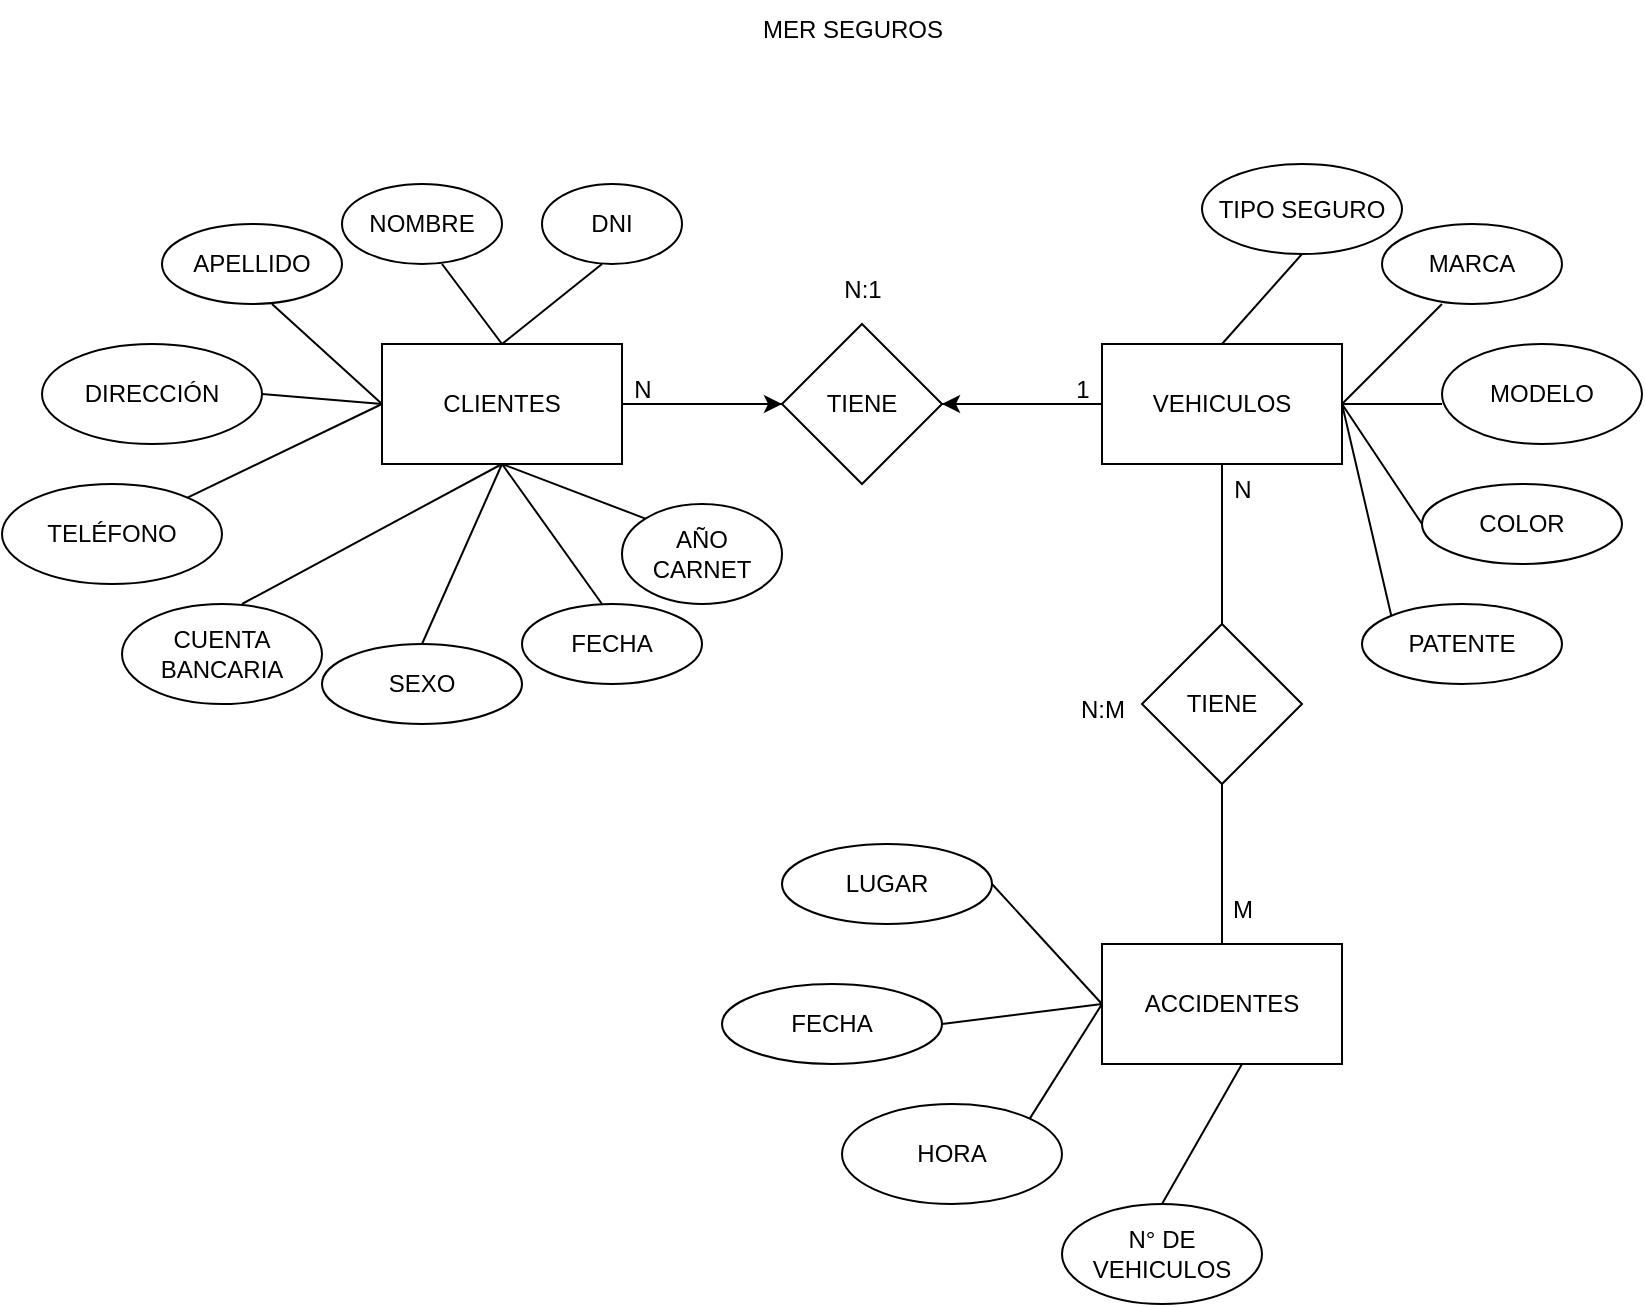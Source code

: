 <mxfile version="24.7.8">
  <diagram id="R2lEEEUBdFMjLlhIrx00" name="Page-1">
    <mxGraphModel dx="1311" dy="666" grid="1" gridSize="10" guides="1" tooltips="1" connect="1" arrows="1" fold="1" page="1" pageScale="1" pageWidth="850" pageHeight="1100" math="0" shadow="0" extFonts="Permanent Marker^https://fonts.googleapis.com/css?family=Permanent+Marker">
      <root>
        <mxCell id="0" />
        <mxCell id="1" parent="0" />
        <mxCell id="lOytO4HlHZrH74gaFgHl-54" value="" style="edgeStyle=orthogonalEdgeStyle;rounded=0;orthogonalLoop=1;jettySize=auto;html=1;" edge="1" parent="1" source="lOytO4HlHZrH74gaFgHl-1" target="lOytO4HlHZrH74gaFgHl-2">
          <mxGeometry relative="1" as="geometry" />
        </mxCell>
        <mxCell id="lOytO4HlHZrH74gaFgHl-1" value="CLIENTES" style="rounded=0;whiteSpace=wrap;html=1;" vertex="1" parent="1">
          <mxGeometry x="210" y="270" width="120" height="60" as="geometry" />
        </mxCell>
        <mxCell id="lOytO4HlHZrH74gaFgHl-2" value="TIENE" style="rhombus;whiteSpace=wrap;html=1;" vertex="1" parent="1">
          <mxGeometry x="410" y="260" width="80" height="80" as="geometry" />
        </mxCell>
        <mxCell id="lOytO4HlHZrH74gaFgHl-56" value="" style="edgeStyle=orthogonalEdgeStyle;rounded=0;orthogonalLoop=1;jettySize=auto;html=1;" edge="1" parent="1" source="lOytO4HlHZrH74gaFgHl-9" target="lOytO4HlHZrH74gaFgHl-2">
          <mxGeometry relative="1" as="geometry" />
        </mxCell>
        <mxCell id="lOytO4HlHZrH74gaFgHl-9" value="VEHICULOS" style="rounded=0;whiteSpace=wrap;html=1;" vertex="1" parent="1">
          <mxGeometry x="570" y="270" width="120" height="60" as="geometry" />
        </mxCell>
        <mxCell id="lOytO4HlHZrH74gaFgHl-10" value="TIENE" style="rhombus;whiteSpace=wrap;html=1;" vertex="1" parent="1">
          <mxGeometry x="590" y="410" width="80" height="80" as="geometry" />
        </mxCell>
        <mxCell id="lOytO4HlHZrH74gaFgHl-11" value="ACCIDENTES" style="rounded=0;whiteSpace=wrap;html=1;" vertex="1" parent="1">
          <mxGeometry x="570" y="570" width="120" height="60" as="geometry" />
        </mxCell>
        <mxCell id="lOytO4HlHZrH74gaFgHl-12" value="" style="endArrow=none;html=1;rounded=0;" edge="1" parent="1" source="lOytO4HlHZrH74gaFgHl-11">
          <mxGeometry width="50" height="50" relative="1" as="geometry">
            <mxPoint x="580" y="540" as="sourcePoint" />
            <mxPoint x="630" y="490" as="targetPoint" />
          </mxGeometry>
        </mxCell>
        <mxCell id="lOytO4HlHZrH74gaFgHl-13" value="" style="endArrow=none;html=1;rounded=0;entryX=0.5;entryY=1;entryDx=0;entryDy=0;" edge="1" parent="1" target="lOytO4HlHZrH74gaFgHl-9">
          <mxGeometry width="50" height="50" relative="1" as="geometry">
            <mxPoint x="630" y="410" as="sourcePoint" />
            <mxPoint x="680" y="360" as="targetPoint" />
          </mxGeometry>
        </mxCell>
        <mxCell id="lOytO4HlHZrH74gaFgHl-14" value="" style="endArrow=none;html=1;rounded=0;entryX=0;entryY=0.5;entryDx=0;entryDy=0;" edge="1" parent="1" target="lOytO4HlHZrH74gaFgHl-9">
          <mxGeometry width="50" height="50" relative="1" as="geometry">
            <mxPoint x="490" y="300" as="sourcePoint" />
            <mxPoint x="540" y="250" as="targetPoint" />
          </mxGeometry>
        </mxCell>
        <mxCell id="lOytO4HlHZrH74gaFgHl-15" value="" style="endArrow=none;html=1;rounded=0;exitX=1;exitY=0.5;exitDx=0;exitDy=0;" edge="1" parent="1" source="lOytO4HlHZrH74gaFgHl-1">
          <mxGeometry width="50" height="50" relative="1" as="geometry">
            <mxPoint x="360" y="350" as="sourcePoint" />
            <mxPoint x="410" y="300" as="targetPoint" />
          </mxGeometry>
        </mxCell>
        <mxCell id="lOytO4HlHZrH74gaFgHl-16" value="DNI" style="ellipse;whiteSpace=wrap;html=1;" vertex="1" parent="1">
          <mxGeometry x="290" y="190" width="70" height="40" as="geometry" />
        </mxCell>
        <mxCell id="lOytO4HlHZrH74gaFgHl-17" value="NOMBRE" style="ellipse;whiteSpace=wrap;html=1;" vertex="1" parent="1">
          <mxGeometry x="190" y="190" width="80" height="40" as="geometry" />
        </mxCell>
        <mxCell id="lOytO4HlHZrH74gaFgHl-18" value="APELLIDO" style="ellipse;whiteSpace=wrap;html=1;" vertex="1" parent="1">
          <mxGeometry x="100" y="210" width="90" height="40" as="geometry" />
        </mxCell>
        <mxCell id="lOytO4HlHZrH74gaFgHl-19" value="DIRECCIÓN" style="ellipse;whiteSpace=wrap;html=1;" vertex="1" parent="1">
          <mxGeometry x="40" y="270" width="110" height="50" as="geometry" />
        </mxCell>
        <mxCell id="lOytO4HlHZrH74gaFgHl-20" value="TELÉFONO" style="ellipse;whiteSpace=wrap;html=1;" vertex="1" parent="1">
          <mxGeometry x="20" y="340" width="110" height="50" as="geometry" />
        </mxCell>
        <mxCell id="lOytO4HlHZrH74gaFgHl-21" value="CUENTA BANCARIA" style="ellipse;whiteSpace=wrap;html=1;" vertex="1" parent="1">
          <mxGeometry x="80" y="400" width="100" height="50" as="geometry" />
        </mxCell>
        <mxCell id="lOytO4HlHZrH74gaFgHl-22" value="SEXO" style="ellipse;whiteSpace=wrap;html=1;" vertex="1" parent="1">
          <mxGeometry x="180" y="420" width="100" height="40" as="geometry" />
        </mxCell>
        <mxCell id="lOytO4HlHZrH74gaFgHl-23" value="FECHA" style="ellipse;whiteSpace=wrap;html=1;" vertex="1" parent="1">
          <mxGeometry x="280" y="400" width="90" height="40" as="geometry" />
        </mxCell>
        <mxCell id="lOytO4HlHZrH74gaFgHl-24" value="AÑO CARNET" style="ellipse;whiteSpace=wrap;html=1;" vertex="1" parent="1">
          <mxGeometry x="330" y="350" width="80" height="50" as="geometry" />
        </mxCell>
        <mxCell id="lOytO4HlHZrH74gaFgHl-25" value="" style="endArrow=none;html=1;rounded=0;" edge="1" parent="1">
          <mxGeometry width="50" height="50" relative="1" as="geometry">
            <mxPoint x="270" y="270" as="sourcePoint" />
            <mxPoint x="320" y="230" as="targetPoint" />
          </mxGeometry>
        </mxCell>
        <mxCell id="lOytO4HlHZrH74gaFgHl-26" value="" style="endArrow=none;html=1;rounded=0;entryX=0.5;entryY=1;entryDx=0;entryDy=0;" edge="1" parent="1" target="lOytO4HlHZrH74gaFgHl-1">
          <mxGeometry width="50" height="50" relative="1" as="geometry">
            <mxPoint x="140" y="400" as="sourcePoint" />
            <mxPoint x="190" y="350" as="targetPoint" />
          </mxGeometry>
        </mxCell>
        <mxCell id="lOytO4HlHZrH74gaFgHl-27" value="" style="endArrow=none;html=1;rounded=0;exitX=0.5;exitY=0;exitDx=0;exitDy=0;" edge="1" parent="1" source="lOytO4HlHZrH74gaFgHl-1">
          <mxGeometry width="50" height="50" relative="1" as="geometry">
            <mxPoint x="190" y="280" as="sourcePoint" />
            <mxPoint x="240" y="230" as="targetPoint" />
          </mxGeometry>
        </mxCell>
        <mxCell id="lOytO4HlHZrH74gaFgHl-28" value="" style="endArrow=none;html=1;rounded=0;" edge="1" parent="1">
          <mxGeometry width="50" height="50" relative="1" as="geometry">
            <mxPoint x="210" y="300" as="sourcePoint" />
            <mxPoint x="155" y="250" as="targetPoint" />
          </mxGeometry>
        </mxCell>
        <mxCell id="lOytO4HlHZrH74gaFgHl-29" value="" style="endArrow=none;html=1;rounded=0;entryX=0;entryY=0.5;entryDx=0;entryDy=0;exitX=1;exitY=0.5;exitDx=0;exitDy=0;" edge="1" parent="1" source="lOytO4HlHZrH74gaFgHl-19" target="lOytO4HlHZrH74gaFgHl-1">
          <mxGeometry width="50" height="50" relative="1" as="geometry">
            <mxPoint x="150" y="300" as="sourcePoint" />
            <mxPoint x="200" y="250" as="targetPoint" />
          </mxGeometry>
        </mxCell>
        <mxCell id="lOytO4HlHZrH74gaFgHl-30" value="" style="endArrow=none;html=1;rounded=0;entryX=0;entryY=0.5;entryDx=0;entryDy=0;" edge="1" parent="1" source="lOytO4HlHZrH74gaFgHl-20" target="lOytO4HlHZrH74gaFgHl-1">
          <mxGeometry width="50" height="50" relative="1" as="geometry">
            <mxPoint x="130" y="360" as="sourcePoint" />
            <mxPoint x="180" y="310" as="targetPoint" />
          </mxGeometry>
        </mxCell>
        <mxCell id="lOytO4HlHZrH74gaFgHl-31" value="" style="endArrow=none;html=1;rounded=0;" edge="1" parent="1">
          <mxGeometry width="50" height="50" relative="1" as="geometry">
            <mxPoint x="230" y="420" as="sourcePoint" />
            <mxPoint x="270" y="330" as="targetPoint" />
          </mxGeometry>
        </mxCell>
        <mxCell id="lOytO4HlHZrH74gaFgHl-32" value="" style="endArrow=none;html=1;rounded=0;entryX=0.5;entryY=1;entryDx=0;entryDy=0;" edge="1" parent="1" target="lOytO4HlHZrH74gaFgHl-1">
          <mxGeometry width="50" height="50" relative="1" as="geometry">
            <mxPoint x="320" y="400" as="sourcePoint" />
            <mxPoint x="370" y="350" as="targetPoint" />
          </mxGeometry>
        </mxCell>
        <mxCell id="lOytO4HlHZrH74gaFgHl-33" value="" style="endArrow=none;html=1;rounded=0;exitX=0;exitY=0;exitDx=0;exitDy=0;" edge="1" parent="1" source="lOytO4HlHZrH74gaFgHl-24">
          <mxGeometry width="50" height="50" relative="1" as="geometry">
            <mxPoint x="270" y="380" as="sourcePoint" />
            <mxPoint x="270" y="330" as="targetPoint" />
          </mxGeometry>
        </mxCell>
        <mxCell id="lOytO4HlHZrH74gaFgHl-34" value="TIPO SEGURO" style="ellipse;whiteSpace=wrap;html=1;" vertex="1" parent="1">
          <mxGeometry x="620" y="180" width="100" height="45" as="geometry" />
        </mxCell>
        <mxCell id="lOytO4HlHZrH74gaFgHl-35" value="MARCA" style="ellipse;whiteSpace=wrap;html=1;" vertex="1" parent="1">
          <mxGeometry x="710" y="210" width="90" height="40" as="geometry" />
        </mxCell>
        <mxCell id="lOytO4HlHZrH74gaFgHl-36" value="MODELO" style="ellipse;whiteSpace=wrap;html=1;" vertex="1" parent="1">
          <mxGeometry x="740" y="270" width="100" height="50" as="geometry" />
        </mxCell>
        <mxCell id="lOytO4HlHZrH74gaFgHl-37" value="COLOR" style="ellipse;whiteSpace=wrap;html=1;" vertex="1" parent="1">
          <mxGeometry x="730" y="340" width="100" height="40" as="geometry" />
        </mxCell>
        <mxCell id="lOytO4HlHZrH74gaFgHl-38" value="PATENTE" style="ellipse;whiteSpace=wrap;html=1;" vertex="1" parent="1">
          <mxGeometry x="700" y="400" width="100" height="40" as="geometry" />
        </mxCell>
        <mxCell id="lOytO4HlHZrH74gaFgHl-39" value="" style="endArrow=none;html=1;rounded=0;exitX=0.5;exitY=0;exitDx=0;exitDy=0;" edge="1" parent="1" source="lOytO4HlHZrH74gaFgHl-9">
          <mxGeometry width="50" height="50" relative="1" as="geometry">
            <mxPoint x="620" y="275" as="sourcePoint" />
            <mxPoint x="670" y="225" as="targetPoint" />
          </mxGeometry>
        </mxCell>
        <mxCell id="lOytO4HlHZrH74gaFgHl-41" value="" style="endArrow=none;html=1;rounded=0;" edge="1" parent="1">
          <mxGeometry width="50" height="50" relative="1" as="geometry">
            <mxPoint x="690" y="300" as="sourcePoint" />
            <mxPoint x="740" y="250" as="targetPoint" />
          </mxGeometry>
        </mxCell>
        <mxCell id="lOytO4HlHZrH74gaFgHl-42" value="" style="endArrow=none;html=1;rounded=0;" edge="1" parent="1" source="lOytO4HlHZrH74gaFgHl-9">
          <mxGeometry width="50" height="50" relative="1" as="geometry">
            <mxPoint x="690" y="350" as="sourcePoint" />
            <mxPoint x="740" y="300" as="targetPoint" />
          </mxGeometry>
        </mxCell>
        <mxCell id="lOytO4HlHZrH74gaFgHl-43" value="" style="endArrow=none;html=1;rounded=0;entryX=1;entryY=0.5;entryDx=0;entryDy=0;" edge="1" parent="1" target="lOytO4HlHZrH74gaFgHl-9">
          <mxGeometry width="50" height="50" relative="1" as="geometry">
            <mxPoint x="730" y="360" as="sourcePoint" />
            <mxPoint x="780" y="310" as="targetPoint" />
          </mxGeometry>
        </mxCell>
        <mxCell id="lOytO4HlHZrH74gaFgHl-44" value="" style="endArrow=none;html=1;rounded=0;exitX=0;exitY=0;exitDx=0;exitDy=0;entryX=1;entryY=0.5;entryDx=0;entryDy=0;" edge="1" parent="1" source="lOytO4HlHZrH74gaFgHl-38" target="lOytO4HlHZrH74gaFgHl-9">
          <mxGeometry width="50" height="50" relative="1" as="geometry">
            <mxPoint x="620" y="380" as="sourcePoint" />
            <mxPoint x="670" y="330" as="targetPoint" />
          </mxGeometry>
        </mxCell>
        <mxCell id="lOytO4HlHZrH74gaFgHl-45" value="LUGAR" style="ellipse;whiteSpace=wrap;html=1;" vertex="1" parent="1">
          <mxGeometry x="410" y="520" width="105" height="40" as="geometry" />
        </mxCell>
        <mxCell id="lOytO4HlHZrH74gaFgHl-46" value="FECHA" style="ellipse;whiteSpace=wrap;html=1;" vertex="1" parent="1">
          <mxGeometry x="380" y="590" width="110" height="40" as="geometry" />
        </mxCell>
        <mxCell id="lOytO4HlHZrH74gaFgHl-47" value="HORA" style="ellipse;whiteSpace=wrap;html=1;" vertex="1" parent="1">
          <mxGeometry x="440" y="650" width="110" height="50" as="geometry" />
        </mxCell>
        <mxCell id="lOytO4HlHZrH74gaFgHl-48" value="N° DE VEHICULOS" style="ellipse;whiteSpace=wrap;html=1;" vertex="1" parent="1">
          <mxGeometry x="550" y="700" width="100" height="50" as="geometry" />
        </mxCell>
        <mxCell id="lOytO4HlHZrH74gaFgHl-49" value="" style="endArrow=none;html=1;rounded=0;entryX=0;entryY=0.5;entryDx=0;entryDy=0;" edge="1" parent="1" target="lOytO4HlHZrH74gaFgHl-11">
          <mxGeometry width="50" height="50" relative="1" as="geometry">
            <mxPoint x="515" y="540" as="sourcePoint" />
            <mxPoint x="565" y="490" as="targetPoint" />
          </mxGeometry>
        </mxCell>
        <mxCell id="lOytO4HlHZrH74gaFgHl-50" value="" style="endArrow=none;html=1;rounded=0;exitX=1;exitY=0;exitDx=0;exitDy=0;" edge="1" parent="1" source="lOytO4HlHZrH74gaFgHl-47">
          <mxGeometry width="50" height="50" relative="1" as="geometry">
            <mxPoint x="520" y="650" as="sourcePoint" />
            <mxPoint x="570" y="600" as="targetPoint" />
          </mxGeometry>
        </mxCell>
        <mxCell id="lOytO4HlHZrH74gaFgHl-51" value="" style="endArrow=none;html=1;rounded=0;exitX=1;exitY=0.5;exitDx=0;exitDy=0;" edge="1" parent="1" source="lOytO4HlHZrH74gaFgHl-46">
          <mxGeometry width="50" height="50" relative="1" as="geometry">
            <mxPoint x="520" y="650" as="sourcePoint" />
            <mxPoint x="570" y="600" as="targetPoint" />
          </mxGeometry>
        </mxCell>
        <mxCell id="lOytO4HlHZrH74gaFgHl-53" value="" style="endArrow=none;html=1;rounded=0;exitX=0.5;exitY=0;exitDx=0;exitDy=0;" edge="1" parent="1" source="lOytO4HlHZrH74gaFgHl-48">
          <mxGeometry width="50" height="50" relative="1" as="geometry">
            <mxPoint x="590" y="680" as="sourcePoint" />
            <mxPoint x="640" y="630" as="targetPoint" />
          </mxGeometry>
        </mxCell>
        <mxCell id="lOytO4HlHZrH74gaFgHl-55" value="N" style="text;html=1;align=center;verticalAlign=middle;resizable=0;points=[];autosize=1;strokeColor=none;fillColor=none;" vertex="1" parent="1">
          <mxGeometry x="325" y="278" width="30" height="30" as="geometry" />
        </mxCell>
        <mxCell id="lOytO4HlHZrH74gaFgHl-57" value="1" style="text;html=1;align=center;verticalAlign=middle;resizable=0;points=[];autosize=1;strokeColor=none;fillColor=none;" vertex="1" parent="1">
          <mxGeometry x="545" y="278" width="30" height="30" as="geometry" />
        </mxCell>
        <mxCell id="lOytO4HlHZrH74gaFgHl-58" value="N" style="text;html=1;align=center;verticalAlign=middle;resizable=0;points=[];autosize=1;strokeColor=none;fillColor=none;" vertex="1" parent="1">
          <mxGeometry x="625" y="328" width="30" height="30" as="geometry" />
        </mxCell>
        <mxCell id="lOytO4HlHZrH74gaFgHl-59" value="M" style="text;html=1;align=center;verticalAlign=middle;resizable=0;points=[];autosize=1;strokeColor=none;fillColor=none;" vertex="1" parent="1">
          <mxGeometry x="625" y="538" width="30" height="30" as="geometry" />
        </mxCell>
        <mxCell id="lOytO4HlHZrH74gaFgHl-60" value="N:M" style="text;html=1;align=center;verticalAlign=middle;resizable=0;points=[];autosize=1;strokeColor=none;fillColor=none;" vertex="1" parent="1">
          <mxGeometry x="545" y="438" width="50" height="30" as="geometry" />
        </mxCell>
        <mxCell id="lOytO4HlHZrH74gaFgHl-61" value="N:1" style="text;html=1;align=center;verticalAlign=middle;resizable=0;points=[];autosize=1;strokeColor=none;fillColor=none;" vertex="1" parent="1">
          <mxGeometry x="430" y="228" width="40" height="30" as="geometry" />
        </mxCell>
        <mxCell id="lOytO4HlHZrH74gaFgHl-62" value="MER SEGUROS" style="text;html=1;align=center;verticalAlign=middle;resizable=0;points=[];autosize=1;strokeColor=none;fillColor=none;" vertex="1" parent="1">
          <mxGeometry x="390" y="98" width="110" height="30" as="geometry" />
        </mxCell>
      </root>
    </mxGraphModel>
  </diagram>
</mxfile>
